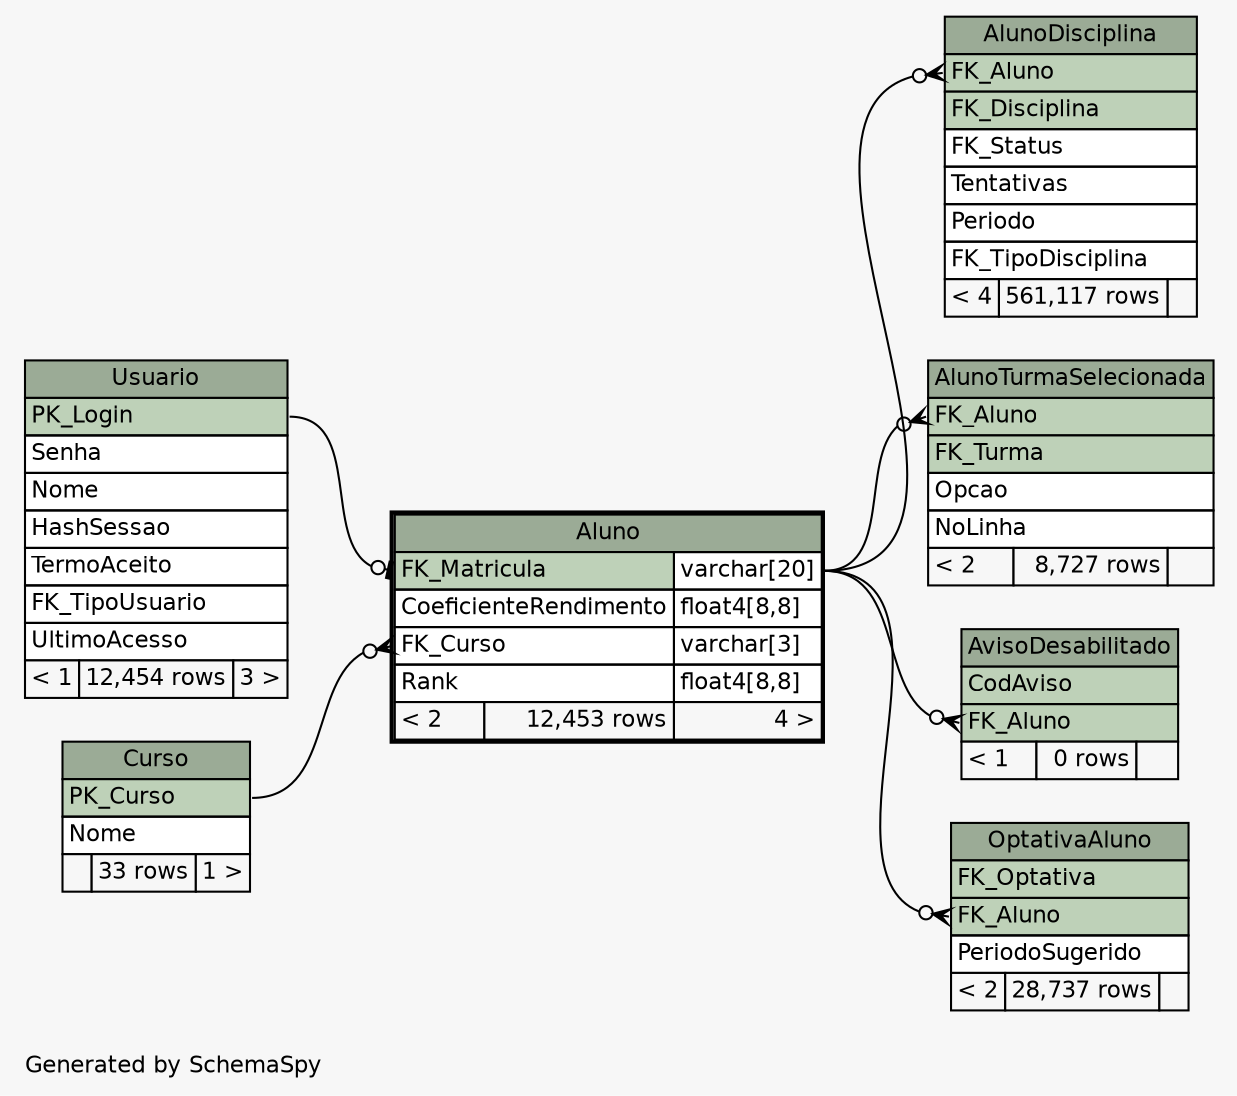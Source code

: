 // dot 2.36.0 on Linux 3.13.0-24-generic
// SchemaSpy rev 590
digraph "oneDegreeRelationshipsDiagram" {
  graph [
    rankdir="RL"
    bgcolor="#f7f7f7"
    label="\nGenerated by SchemaSpy"
    labeljust="l"
    nodesep="0.18"
    ranksep="0.46"
    fontname="Helvetica"
    fontsize="11"
  ];
  node [
    fontname="Helvetica"
    fontsize="11"
    shape="plaintext"
  ];
  edge [
    arrowsize="0.8"
  ];
  "Aluno":"FK_Curso":w -> "Curso":"PK_Curso":e [arrowhead=none dir=back arrowtail=crowodot];
  "Aluno":"FK_Matricula":w -> "Usuario":"PK_Login":e [arrowhead=none dir=back arrowtail=teeodot];
  "AlunoDisciplina":"FK_Aluno":w -> "Aluno":"FK_Matricula.type":e [arrowhead=none dir=back arrowtail=crowodot];
  "AlunoTurmaSelecionada":"FK_Aluno":w -> "Aluno":"FK_Matricula.type":e [arrowhead=none dir=back arrowtail=crowodot];
  "AvisoDesabilitado":"FK_Aluno":w -> "Aluno":"FK_Matricula.type":e [arrowhead=none dir=back arrowtail=crowodot];
  "OptativaAluno":"FK_Aluno":w -> "Aluno":"FK_Matricula.type":e [arrowhead=none dir=back arrowtail=crowodot];
  "Aluno" [
    label=<
    <TABLE BORDER="2" CELLBORDER="1" CELLSPACING="0" BGCOLOR="#ffffff">
      <TR><TD COLSPAN="3" BGCOLOR="#9bab96" ALIGN="CENTER">Aluno</TD></TR>
      <TR><TD PORT="FK_Matricula" COLSPAN="2" BGCOLOR="#bed1b8" ALIGN="LEFT">FK_Matricula</TD><TD PORT="FK_Matricula.type" ALIGN="LEFT">varchar[20]</TD></TR>
      <TR><TD PORT="CoeficienteRendimento" COLSPAN="2" ALIGN="LEFT">CoeficienteRendimento</TD><TD PORT="CoeficienteRendimento.type" ALIGN="LEFT">float4[8,8]</TD></TR>
      <TR><TD PORT="FK_Curso" COLSPAN="2" ALIGN="LEFT">FK_Curso</TD><TD PORT="FK_Curso.type" ALIGN="LEFT">varchar[3]</TD></TR>
      <TR><TD PORT="Rank" COLSPAN="2" ALIGN="LEFT">Rank</TD><TD PORT="Rank.type" ALIGN="LEFT">float4[8,8]</TD></TR>
      <TR><TD ALIGN="LEFT" BGCOLOR="#f7f7f7">&lt; 2</TD><TD ALIGN="RIGHT" BGCOLOR="#f7f7f7">12,453 rows</TD><TD ALIGN="RIGHT" BGCOLOR="#f7f7f7">4 &gt;</TD></TR>
    </TABLE>>
    URL="Aluno.html"
    tooltip="Aluno"
  ];
  "AlunoDisciplina" [
    label=<
    <TABLE BORDER="0" CELLBORDER="1" CELLSPACING="0" BGCOLOR="#ffffff">
      <TR><TD COLSPAN="3" BGCOLOR="#9bab96" ALIGN="CENTER">AlunoDisciplina</TD></TR>
      <TR><TD PORT="FK_Aluno" COLSPAN="3" BGCOLOR="#bed1b8" ALIGN="LEFT">FK_Aluno</TD></TR>
      <TR><TD PORT="FK_Disciplina" COLSPAN="3" BGCOLOR="#bed1b8" ALIGN="LEFT">FK_Disciplina</TD></TR>
      <TR><TD PORT="FK_Status" COLSPAN="3" ALIGN="LEFT">FK_Status</TD></TR>
      <TR><TD PORT="Tentativas" COLSPAN="3" ALIGN="LEFT">Tentativas</TD></TR>
      <TR><TD PORT="Periodo" COLSPAN="3" ALIGN="LEFT">Periodo</TD></TR>
      <TR><TD PORT="FK_TipoDisciplina" COLSPAN="3" ALIGN="LEFT">FK_TipoDisciplina</TD></TR>
      <TR><TD ALIGN="LEFT" BGCOLOR="#f7f7f7">&lt; 4</TD><TD ALIGN="RIGHT" BGCOLOR="#f7f7f7">561,117 rows</TD><TD ALIGN="RIGHT" BGCOLOR="#f7f7f7">  </TD></TR>
    </TABLE>>
    URL="AlunoDisciplina.html"
    tooltip="AlunoDisciplina"
  ];
  "AlunoTurmaSelecionada" [
    label=<
    <TABLE BORDER="0" CELLBORDER="1" CELLSPACING="0" BGCOLOR="#ffffff">
      <TR><TD COLSPAN="3" BGCOLOR="#9bab96" ALIGN="CENTER">AlunoTurmaSelecionada</TD></TR>
      <TR><TD PORT="FK_Aluno" COLSPAN="3" BGCOLOR="#bed1b8" ALIGN="LEFT">FK_Aluno</TD></TR>
      <TR><TD PORT="FK_Turma" COLSPAN="3" BGCOLOR="#bed1b8" ALIGN="LEFT">FK_Turma</TD></TR>
      <TR><TD PORT="Opcao" COLSPAN="3" ALIGN="LEFT">Opcao</TD></TR>
      <TR><TD PORT="NoLinha" COLSPAN="3" ALIGN="LEFT">NoLinha</TD></TR>
      <TR><TD ALIGN="LEFT" BGCOLOR="#f7f7f7">&lt; 2</TD><TD ALIGN="RIGHT" BGCOLOR="#f7f7f7">8,727 rows</TD><TD ALIGN="RIGHT" BGCOLOR="#f7f7f7">  </TD></TR>
    </TABLE>>
    URL="AlunoTurmaSelecionada.html"
    tooltip="AlunoTurmaSelecionada"
  ];
  "AvisoDesabilitado" [
    label=<
    <TABLE BORDER="0" CELLBORDER="1" CELLSPACING="0" BGCOLOR="#ffffff">
      <TR><TD COLSPAN="3" BGCOLOR="#9bab96" ALIGN="CENTER">AvisoDesabilitado</TD></TR>
      <TR><TD PORT="CodAviso" COLSPAN="3" BGCOLOR="#bed1b8" ALIGN="LEFT">CodAviso</TD></TR>
      <TR><TD PORT="FK_Aluno" COLSPAN="3" BGCOLOR="#bed1b8" ALIGN="LEFT">FK_Aluno</TD></TR>
      <TR><TD ALIGN="LEFT" BGCOLOR="#f7f7f7">&lt; 1</TD><TD ALIGN="RIGHT" BGCOLOR="#f7f7f7">0 rows</TD><TD ALIGN="RIGHT" BGCOLOR="#f7f7f7">  </TD></TR>
    </TABLE>>
    URL="AvisoDesabilitado.html"
    tooltip="AvisoDesabilitado"
  ];
  "Curso" [
    label=<
    <TABLE BORDER="0" CELLBORDER="1" CELLSPACING="0" BGCOLOR="#ffffff">
      <TR><TD COLSPAN="3" BGCOLOR="#9bab96" ALIGN="CENTER">Curso</TD></TR>
      <TR><TD PORT="PK_Curso" COLSPAN="3" BGCOLOR="#bed1b8" ALIGN="LEFT">PK_Curso</TD></TR>
      <TR><TD PORT="Nome" COLSPAN="3" ALIGN="LEFT">Nome</TD></TR>
      <TR><TD ALIGN="LEFT" BGCOLOR="#f7f7f7">  </TD><TD ALIGN="RIGHT" BGCOLOR="#f7f7f7">33 rows</TD><TD ALIGN="RIGHT" BGCOLOR="#f7f7f7">1 &gt;</TD></TR>
    </TABLE>>
    URL="Curso.html"
    tooltip="Curso"
  ];
  "OptativaAluno" [
    label=<
    <TABLE BORDER="0" CELLBORDER="1" CELLSPACING="0" BGCOLOR="#ffffff">
      <TR><TD COLSPAN="3" BGCOLOR="#9bab96" ALIGN="CENTER">OptativaAluno</TD></TR>
      <TR><TD PORT="FK_Optativa" COLSPAN="3" BGCOLOR="#bed1b8" ALIGN="LEFT">FK_Optativa</TD></TR>
      <TR><TD PORT="FK_Aluno" COLSPAN="3" BGCOLOR="#bed1b8" ALIGN="LEFT">FK_Aluno</TD></TR>
      <TR><TD PORT="PeriodoSugerido" COLSPAN="3" ALIGN="LEFT">PeriodoSugerido</TD></TR>
      <TR><TD ALIGN="LEFT" BGCOLOR="#f7f7f7">&lt; 2</TD><TD ALIGN="RIGHT" BGCOLOR="#f7f7f7">28,737 rows</TD><TD ALIGN="RIGHT" BGCOLOR="#f7f7f7">  </TD></TR>
    </TABLE>>
    URL="OptativaAluno.html"
    tooltip="OptativaAluno"
  ];
  "Usuario" [
    label=<
    <TABLE BORDER="0" CELLBORDER="1" CELLSPACING="0" BGCOLOR="#ffffff">
      <TR><TD COLSPAN="3" BGCOLOR="#9bab96" ALIGN="CENTER">Usuario</TD></TR>
      <TR><TD PORT="PK_Login" COLSPAN="3" BGCOLOR="#bed1b8" ALIGN="LEFT">PK_Login</TD></TR>
      <TR><TD PORT="Senha" COLSPAN="3" ALIGN="LEFT">Senha</TD></TR>
      <TR><TD PORT="Nome" COLSPAN="3" ALIGN="LEFT">Nome</TD></TR>
      <TR><TD PORT="HashSessao" COLSPAN="3" ALIGN="LEFT">HashSessao</TD></TR>
      <TR><TD PORT="TermoAceito" COLSPAN="3" ALIGN="LEFT">TermoAceito</TD></TR>
      <TR><TD PORT="FK_TipoUsuario" COLSPAN="3" ALIGN="LEFT">FK_TipoUsuario</TD></TR>
      <TR><TD PORT="UltimoAcesso" COLSPAN="3" ALIGN="LEFT">UltimoAcesso</TD></TR>
      <TR><TD ALIGN="LEFT" BGCOLOR="#f7f7f7">&lt; 1</TD><TD ALIGN="RIGHT" BGCOLOR="#f7f7f7">12,454 rows</TD><TD ALIGN="RIGHT" BGCOLOR="#f7f7f7">3 &gt;</TD></TR>
    </TABLE>>
    URL="Usuario.html"
    tooltip="Usuario"
  ];
}
